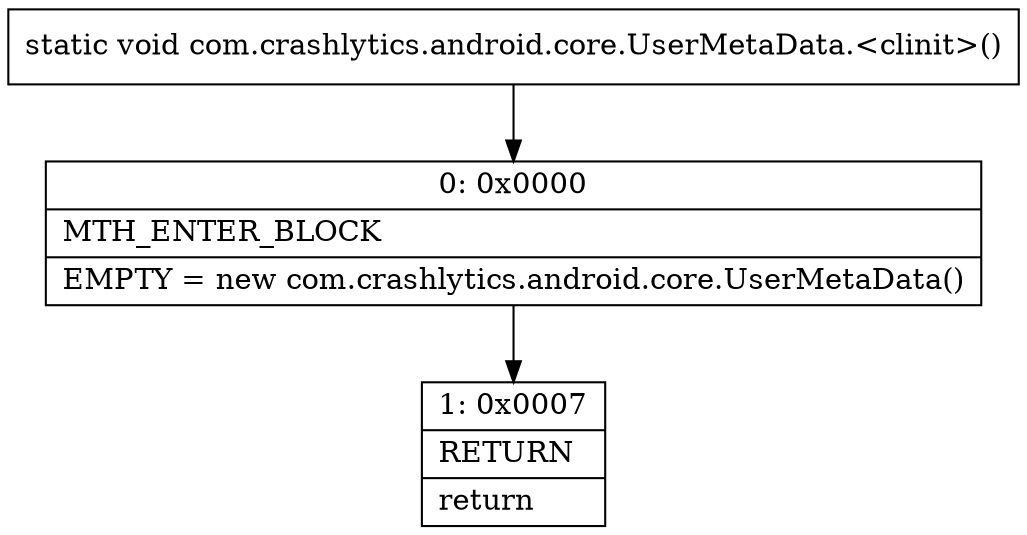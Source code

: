 digraph "CFG forcom.crashlytics.android.core.UserMetaData.\<clinit\>()V" {
Node_0 [shape=record,label="{0\:\ 0x0000|MTH_ENTER_BLOCK\l|EMPTY = new com.crashlytics.android.core.UserMetaData()\l}"];
Node_1 [shape=record,label="{1\:\ 0x0007|RETURN\l|return\l}"];
MethodNode[shape=record,label="{static void com.crashlytics.android.core.UserMetaData.\<clinit\>() }"];
MethodNode -> Node_0;
Node_0 -> Node_1;
}

